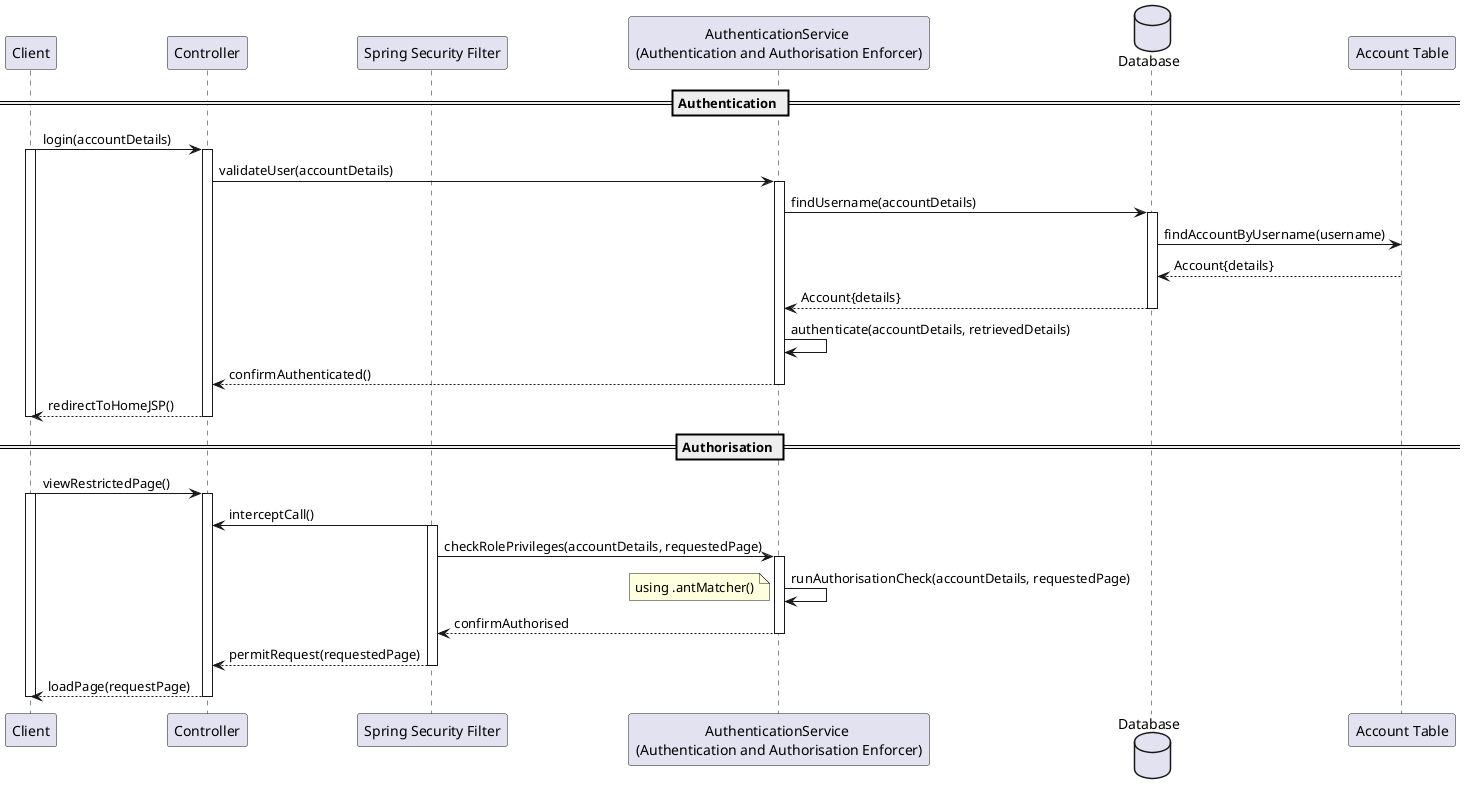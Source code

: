 @startuml
'https://plantuml.com/sequence-diagram

skinparam linetype polyline

participant "Client" as Client
participant "Controller" as Controller
participant "Spring Security Filter" as SSF
participant "AuthenticationService \n(Authentication and Authorisation Enforcer)" as AS
database "Database" as DB
participant "Account Table" as AT

== Authentication ==
Client -> Controller: login(accountDetails)
Activate Client
Activate Controller
Controller -> AS: validateUser(accountDetails)
Activate AS
AS -> DB: findUsername(accountDetails)
Activate DB
DB -> AT: findAccountByUsername(username)
AT --> DB: Account{details}
DB --> AS: Account{details}
Deactivate DB
AS -> AS: authenticate(accountDetails, retrievedDetails)
AS --> Controller: confirmAuthenticated()
Deactivate AS
Controller --> Client: redirectToHomeJSP()
Deactivate AS
Deactivate Controller
Deactivate Client

== Authorisation ==
Client -> Controller: viewRestrictedPage()
Activate Client
Activate Controller
SSF -> Controller: interceptCall()
Activate SSF
SSF -> AS: checkRolePrivileges(accountDetails, requestedPage)
Activate AS
AS -> AS: runAuthorisationCheck(accountDetails, requestedPage)
note left: using .antMatcher()
AS --> SSF: confirmAuthorised
Deactivate AS
SSF --> Controller: permitRequest(requestedPage)
Deactivate SSF
Controller --> Client: loadPage(requestPage)
Deactivate Controller
Deactivate Client
@enduml